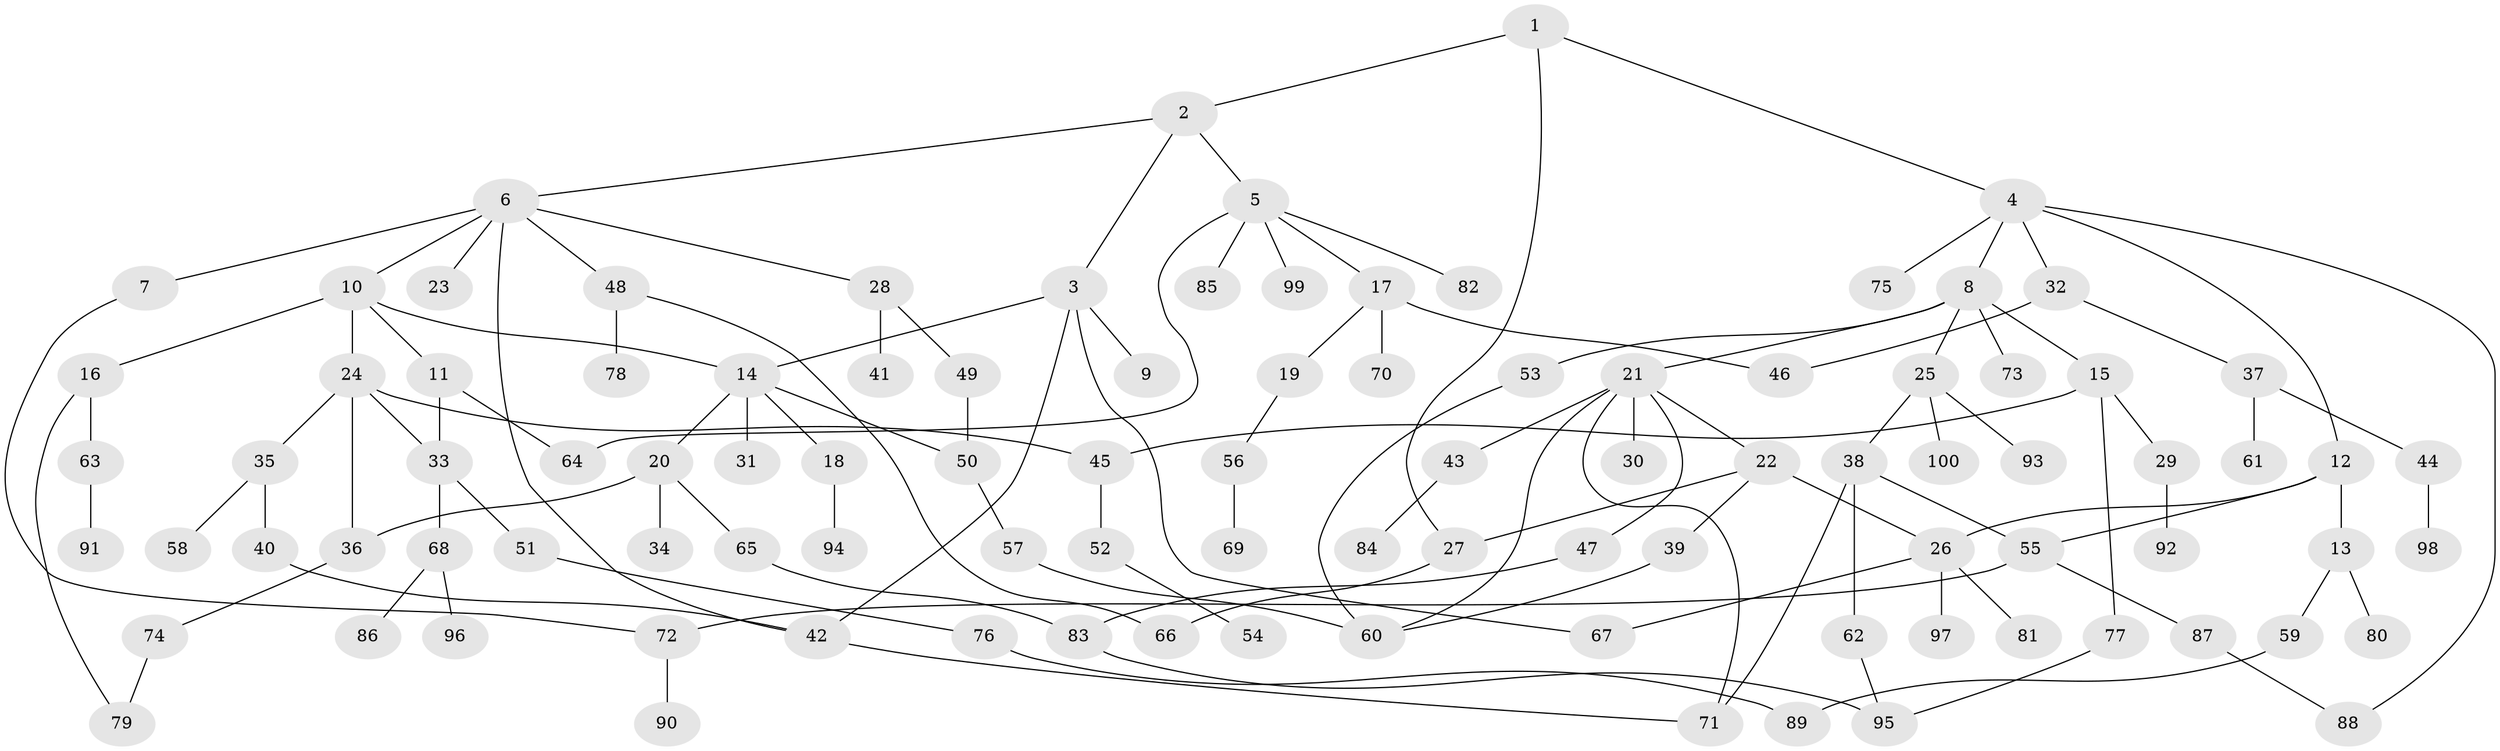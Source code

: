 // Generated by graph-tools (version 1.1) at 2025/54/02/21/25 11:54:43]
// undirected, 100 vertices, 125 edges
graph export_dot {
graph [start="1"]
  node [color=gray90,style=filled];
  1;
  2;
  3;
  4;
  5;
  6;
  7;
  8;
  9;
  10;
  11;
  12;
  13;
  14;
  15;
  16;
  17;
  18;
  19;
  20;
  21;
  22;
  23;
  24;
  25;
  26;
  27;
  28;
  29;
  30;
  31;
  32;
  33;
  34;
  35;
  36;
  37;
  38;
  39;
  40;
  41;
  42;
  43;
  44;
  45;
  46;
  47;
  48;
  49;
  50;
  51;
  52;
  53;
  54;
  55;
  56;
  57;
  58;
  59;
  60;
  61;
  62;
  63;
  64;
  65;
  66;
  67;
  68;
  69;
  70;
  71;
  72;
  73;
  74;
  75;
  76;
  77;
  78;
  79;
  80;
  81;
  82;
  83;
  84;
  85;
  86;
  87;
  88;
  89;
  90;
  91;
  92;
  93;
  94;
  95;
  96;
  97;
  98;
  99;
  100;
  1 -- 2;
  1 -- 4;
  1 -- 27;
  2 -- 3;
  2 -- 5;
  2 -- 6;
  3 -- 9;
  3 -- 14;
  3 -- 42;
  3 -- 67;
  4 -- 8;
  4 -- 12;
  4 -- 32;
  4 -- 75;
  4 -- 88;
  5 -- 17;
  5 -- 82;
  5 -- 85;
  5 -- 99;
  5 -- 64;
  6 -- 7;
  6 -- 10;
  6 -- 23;
  6 -- 28;
  6 -- 48;
  6 -- 42;
  7 -- 72;
  8 -- 15;
  8 -- 21;
  8 -- 25;
  8 -- 53;
  8 -- 73;
  10 -- 11;
  10 -- 16;
  10 -- 24;
  10 -- 14;
  11 -- 64;
  11 -- 33;
  12 -- 13;
  12 -- 55;
  12 -- 26;
  13 -- 59;
  13 -- 80;
  14 -- 18;
  14 -- 20;
  14 -- 31;
  14 -- 50;
  15 -- 29;
  15 -- 45;
  15 -- 77;
  16 -- 63;
  16 -- 79;
  17 -- 19;
  17 -- 46;
  17 -- 70;
  18 -- 94;
  19 -- 56;
  20 -- 34;
  20 -- 36;
  20 -- 65;
  21 -- 22;
  21 -- 30;
  21 -- 43;
  21 -- 47;
  21 -- 71;
  21 -- 60;
  22 -- 26;
  22 -- 39;
  22 -- 27;
  24 -- 33;
  24 -- 35;
  24 -- 36;
  24 -- 45;
  25 -- 38;
  25 -- 93;
  25 -- 100;
  26 -- 67;
  26 -- 81;
  26 -- 97;
  27 -- 66;
  28 -- 41;
  28 -- 49;
  29 -- 92;
  32 -- 37;
  32 -- 46;
  33 -- 51;
  33 -- 68;
  35 -- 40;
  35 -- 58;
  36 -- 74;
  37 -- 44;
  37 -- 61;
  38 -- 55;
  38 -- 62;
  38 -- 71;
  39 -- 60;
  40 -- 42;
  42 -- 71;
  43 -- 84;
  44 -- 98;
  45 -- 52;
  47 -- 83;
  48 -- 66;
  48 -- 78;
  49 -- 50;
  50 -- 57;
  51 -- 76;
  52 -- 54;
  53 -- 60;
  55 -- 87;
  55 -- 72;
  56 -- 69;
  57 -- 60;
  59 -- 89;
  62 -- 95;
  63 -- 91;
  65 -- 83;
  68 -- 86;
  68 -- 96;
  72 -- 90;
  74 -- 79;
  76 -- 89;
  77 -- 95;
  83 -- 95;
  87 -- 88;
}

